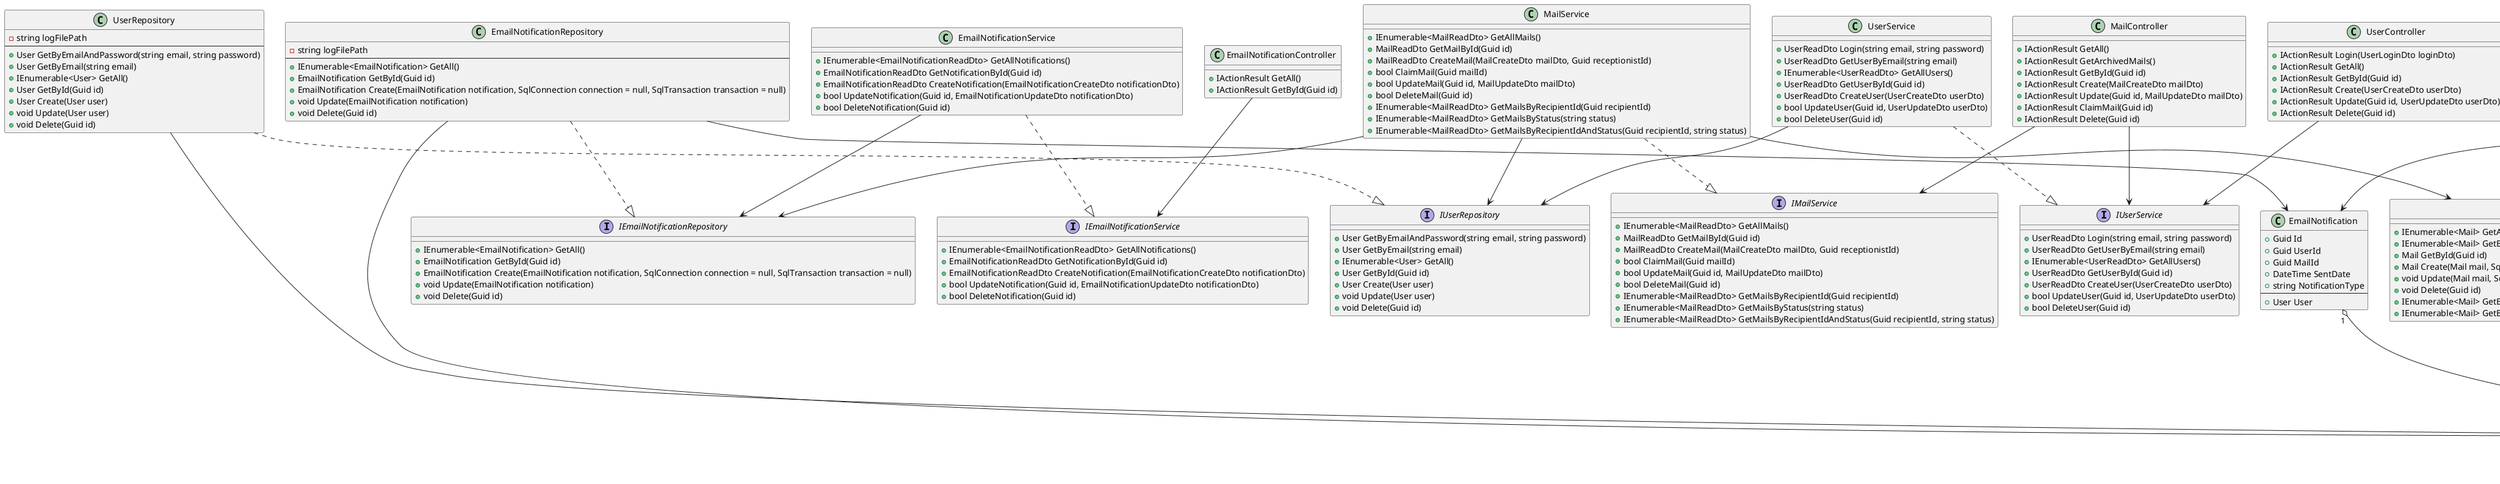 @startuml

' Entities
class User {
    + Guid Id
    + string Email
    + string Password
    + string Role
}

class Mail {
    + Guid Id
    + string MailType
    + string Description
    + Guid RecipientId
    + Guid SenderId
    + string Status
    + DateTime ReceivedDate
    + DateTime? ClaimedDate
    + Guid ReceptionistId
    --
    + Sender Sender
    + User Recipient
    + User Receptionist
}

class Sender {
    + Guid Id
    + string Name
    + string ContactInfo
}

class EmailNotification {
    + Guid Id
    + Guid UserId
    + Guid MailId
    + DateTime SentDate
    + string NotificationType
    --
    + User User
}

' Repositories Interfaces
interface IUserRepository {
    + User GetByEmailAndPassword(string email, string password)
    + User GetByEmail(string email)
    + IEnumerable<User> GetAll()
    + User GetById(Guid id)
    + User Create(User user)
    + void Update(User user)
    + void Delete(Guid id)
}

interface IMailRepository {
    + IEnumerable<Mail> GetAll()
    + IEnumerable<Mail> GetByRecipientId(Guid recipientId)
    + Mail GetById(Guid id)
    + Mail Create(Mail mail, SqlConnection connection = null, SqlTransaction transaction = null)
    + void Update(Mail mail, SqlConnection connection = null, SqlTransaction transaction = null)
    + void Delete(Guid id)
    + IEnumerable<Mail> GetByStatus(string status)
    + IEnumerable<Mail> GetByRecipientIdAndStatus(Guid recipientId, string status)
}

interface ISenderRepository {
    + IEnumerable<Sender> GetAll()
    + Sender GetById(Guid id)
    + Sender Create(Sender sender)
    + void Update(Sender sender)
    + void Delete(Guid id)
}

interface IEmailNotificationRepository {
    + IEnumerable<EmailNotification> GetAll()
    + EmailNotification GetById(Guid id)
    + EmailNotification Create(EmailNotification notification, SqlConnection connection = null, SqlTransaction transaction = null)
    + void Update(EmailNotification notification)
    + void Delete(Guid id)
}

' Repositories Implementations
class UserRepository {
    - string logFilePath
    --
    + User GetByEmailAndPassword(string email, string password)
    + User GetByEmail(string email)
    + IEnumerable<User> GetAll()
    + User GetById(Guid id)
    + User Create(User user)
    + void Update(User user)
    + void Delete(Guid id)
}

class MailRepository {
    - string logFilePath
    --
    + IEnumerable<Mail> GetAll()
    + IEnumerable<Mail> GetByRecipientId(Guid recipientId)
    + Mail GetById(Guid id)
    + Mail Create(Mail mail, SqlConnection connection = null, SqlTransaction transaction = null)
    + void Update(Mail mail, SqlConnection connection = null, SqlTransaction transaction = null)
    + void Delete(Guid id)
    + IEnumerable<Mail> GetByStatus(string status)
    + IEnumerable<Mail> GetByRecipientIdAndStatus(Guid recipientId, string status)
}

class SenderRepository {
    - string logFilePath
    --
    + IEnumerable<Sender> GetAll()
    + Sender GetById(Guid id)
    + Sender Create(Sender sender)
    + void Update(Sender sender)
    + void Delete(Guid id)
}

class EmailNotificationRepository {
    - string logFilePath
    --
    + IEnumerable<EmailNotification> GetAll()
    + EmailNotification GetById(Guid id)
    + EmailNotification Create(EmailNotification notification, SqlConnection connection = null, SqlTransaction transaction = null)
    + void Update(EmailNotification notification)
    + void Delete(Guid id)
}

' Services Interfaces
interface IUserService {
    + UserReadDto Login(string email, string password)
    + UserReadDto GetUserByEmail(string email)
    + IEnumerable<UserReadDto> GetAllUsers()
    + UserReadDto GetUserById(Guid id)
    + UserReadDto CreateUser(UserCreateDto userDto)
    + bool UpdateUser(Guid id, UserUpdateDto userDto)
    + bool DeleteUser(Guid id)
}

interface IMailService {
    + IEnumerable<MailReadDto> GetAllMails()
    + MailReadDto GetMailById(Guid id)
    + MailReadDto CreateMail(MailCreateDto mailDto, Guid receptionistId)
    + bool ClaimMail(Guid mailId)
    + bool UpdateMail(Guid id, MailUpdateDto mailDto)
    + bool DeleteMail(Guid id)
    + IEnumerable<MailReadDto> GetMailsByRecipientId(Guid recipientId)
    + IEnumerable<MailReadDto> GetMailsByStatus(string status)
    + IEnumerable<MailReadDto> GetMailsByRecipientIdAndStatus(Guid recipientId, string status)
}

interface ISenderService {
    + IEnumerable<SenderReadDto> GetAllSenders()
    + SenderReadDto GetSenderById(Guid id)
    + SenderReadDto CreateSender(SenderCreateDto senderDto)
    + bool UpdateSender(Guid id, SenderUpdateDto senderDto)
    + bool DeleteSender(Guid id)
}

interface IEmailNotificationService {
    + IEnumerable<EmailNotificationReadDto> GetAllNotifications()
    + EmailNotificationReadDto GetNotificationById(Guid id)
    + EmailNotificationReadDto CreateNotification(EmailNotificationCreateDto notificationDto)
    + bool UpdateNotification(Guid id, EmailNotificationUpdateDto notificationDto)
    + bool DeleteNotification(Guid id)
}

' Services Implementations
class UserService {
    + UserReadDto Login(string email, string password)
    + UserReadDto GetUserByEmail(string email)
    + IEnumerable<UserReadDto> GetAllUsers()
    + UserReadDto GetUserById(Guid id)
    + UserReadDto CreateUser(UserCreateDto userDto)
    + bool UpdateUser(Guid id, UserUpdateDto userDto)
    + bool DeleteUser(Guid id)
}

class MailService {
    + IEnumerable<MailReadDto> GetAllMails()
    + MailReadDto GetMailById(Guid id)
    + MailReadDto CreateMail(MailCreateDto mailDto, Guid receptionistId)
    + bool ClaimMail(Guid mailId)
    + bool UpdateMail(Guid id, MailUpdateDto mailDto)
    + bool DeleteMail(Guid id)
    + IEnumerable<MailReadDto> GetMailsByRecipientId(Guid recipientId)
    + IEnumerable<MailReadDto> GetMailsByStatus(string status)
    + IEnumerable<MailReadDto> GetMailsByRecipientIdAndStatus(Guid recipientId, string status)
}

class SenderService {
    + IEnumerable<SenderReadDto> GetAllSenders()
    + SenderReadDto GetSenderById(Guid id)
    + SenderReadDto CreateSender(SenderCreateDto senderDto)
    + bool UpdateSender(Guid id, SenderUpdateDto senderDto)
    + bool DeleteSender(Guid id)
}

class EmailNotificationService {
    + IEnumerable<EmailNotificationReadDto> GetAllNotifications()
    + EmailNotificationReadDto GetNotificationById(Guid id)
    + EmailNotificationReadDto CreateNotification(EmailNotificationCreateDto notificationDto)
    + bool UpdateNotification(Guid id, EmailNotificationUpdateDto notificationDto)
    + bool DeleteNotification(Guid id)
}

' Controllers
class UserController {
    + IActionResult Login(UserLoginDto loginDto)
    + IActionResult GetAll()
    + IActionResult GetById(Guid id)
    + IActionResult Create(UserCreateDto userDto)
    + IActionResult Update(Guid id, UserUpdateDto userDto)
    + IActionResult Delete(Guid id)
}

class MailController {
    + IActionResult GetAll()
    + IActionResult GetArchivedMails()
    + IActionResult GetById(Guid id)
    + IActionResult Create(MailCreateDto mailDto)
    + IActionResult Update(Guid id, MailUpdateDto mailDto)
    + IActionResult ClaimMail(Guid id)
    + IActionResult Delete(Guid id)
}

class SenderController {
    + IActionResult GetAll()
    + IActionResult GetById(Guid id)
    + IActionResult Create(SenderCreateDto senderDto)
    + IActionResult Update(Guid id, SenderUpdateDto senderDto)
    + IActionResult Delete(Guid id)
}

class EmailNotificationController {
    + IActionResult GetAll()
    + IActionResult GetById(Guid id)
}

' DTOs (Data Transfer Objects)
class UserCreateDto {
    + string Email
    + string Password
    + string Role
}

class UserReadDto {
    + Guid Id
    + string Email
    + string Role
}

class UserUpdateDto {
    + string Role
}

class MailCreateDto {
    + string MailType
    + string Description
    + Guid RecipientId
    + Guid SenderId
}

class MailReadDto {
    + Guid Id
    + string MailType
    + string Description
    + SenderReadDto Sender
    + Guid RecipientId
    + UserReadDto Recipient
    + UserReadDto Receptionist
    + string Status
    + DateTime ReceivedDate
    + DateTime? ClaimedDate
}

class MailUpdateDto {
    + string MailType
    + string Description
    + Guid RecipientId
    + Guid SenderId
}

class SenderCreateDto {
    + string Name
    + string ContactInfo
}

class SenderReadDto {
    + Guid Id
    + string Name
    + string ContactInfo
}

class SenderUpdateDto {
    + string Name
    + string ContactInfo
}

class EmailNotificationCreateDto {
    + Guid UserId
    + Guid MailId
    + string NotificationType
}

class EmailNotificationReadDto {
    + Guid Id
    + UserReadDto User
    + Guid MailId
    + DateTime SentDate
    + string NotificationType
}

class EmailNotificationUpdateDto {
    + string NotificationType
}

class UserLoginDto {
    + string Email
    + string Password
}

' Profiles (AutoMapper)
class UserProfile
class MailProfile
class SenderProfile
class EmailNotificationProfile

' UnitOfWork
class UnitOfWork {
    - SqlConnection _connection
    - SqlTransaction _transaction
    + Commit()
    + Rollback()
}

' Relationships

' Entities Associations
Mail "1" o-- "1" User : Recipient
Mail "1" o-- "1" User : Receptionist
Mail "1" o-- "1" Sender
EmailNotification "1" o-- "1" User

' Implementations
UserRepository ..|> IUserRepository
MailRepository ..|> IMailRepository
SenderRepository ..|> ISenderRepository
EmailNotificationRepository ..|> IEmailNotificationRepository

UserService ..|> IUserService
MailService ..|> IMailService
SenderService ..|> ISenderService
EmailNotificationService ..|> IEmailNotificationService

' Repositories use Entities
UserRepository --> User
MailRepository --> Mail
MailRepository --> Sender
MailRepository --> User : Recipient
MailRepository --> User : Receptionist
SenderRepository --> Sender
EmailNotificationRepository --> EmailNotification
EmailNotificationRepository --> User

' Services use Repositories
UserService --> IUserRepository
MailService --> IMailRepository
MailService --> IUserRepository
MailService --> IEmailNotificationRepository
SenderService --> ISenderRepository
EmailNotificationService --> IEmailNotificationRepository

' Controllers use Services
UserController --> IUserService
MailController --> IMailService
MailController --> IUserService
SenderController --> ISenderService
EmailNotificationController --> IEmailNotificationService

' Profiles map between Entities and DTOs
UserProfile --> User
UserProfile --> UserCreateDto
UserProfile --> UserReadDto
UserProfile --> UserUpdateDto

MailProfile --> Mail
MailProfile --> MailCreateDto
MailProfile --> MailReadDto
MailProfile --> MailUpdateDto

SenderProfile --> Sender
SenderProfile --> SenderCreateDto
SenderProfile --> SenderReadDto
SenderProfile --> SenderUpdateDto

EmailNotificationProfile --> EmailNotification
EmailNotificationProfile --> EmailNotificationCreateDto
EmailNotificationProfile --> EmailNotificationReadDto
EmailNotificationProfile --> EmailNotificationUpdateDto

' UnitOfWork uses SqlConnection and SqlTransaction
UnitOfWork --> SqlConnection
UnitOfWork --> SqlTransaction

@enduml